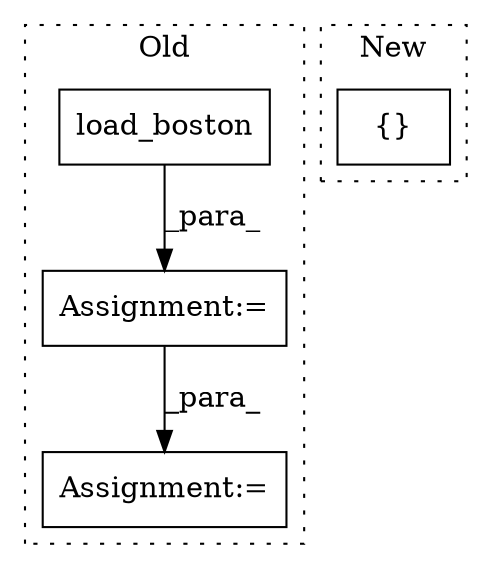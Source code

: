 digraph G {
subgraph cluster0 {
1 [label="load_boston" a="32" s="583" l="13" shape="box"];
3 [label="Assignment:=" a="7" s="1008" l="1" shape="box"];
4 [label="Assignment:=" a="7" s="712" l="1" shape="box"];
label = "Old";
style="dotted";
}
subgraph cluster1 {
2 [label="{}" a="4" s="734,750" l="1,1" shape="box"];
label = "New";
style="dotted";
}
1 -> 4 [label="_para_"];
4 -> 3 [label="_para_"];
}